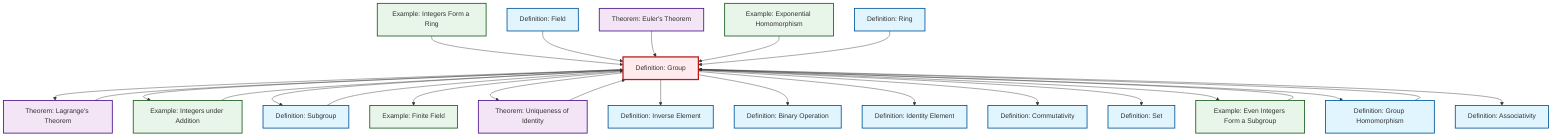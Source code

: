 graph TD
    classDef definition fill:#e1f5fe,stroke:#01579b,stroke-width:2px
    classDef theorem fill:#f3e5f5,stroke:#4a148c,stroke-width:2px
    classDef axiom fill:#fff3e0,stroke:#e65100,stroke-width:2px
    classDef example fill:#e8f5e9,stroke:#1b5e20,stroke-width:2px
    classDef current fill:#ffebee,stroke:#b71c1c,stroke-width:3px
    def-field["Definition: Field"]:::definition
    ex-exponential-homomorphism["Example: Exponential Homomorphism"]:::example
    thm-euler["Theorem: Euler's Theorem"]:::theorem
    def-subgroup["Definition: Subgroup"]:::definition
    def-set["Definition: Set"]:::definition
    def-group["Definition: Group"]:::definition
    thm-lagrange["Theorem: Lagrange's Theorem"]:::theorem
    ex-finite-field["Example: Finite Field"]:::example
    def-identity-element["Definition: Identity Element"]:::definition
    def-ring["Definition: Ring"]:::definition
    def-commutativity["Definition: Commutativity"]:::definition
    ex-integers-ring["Example: Integers Form a Ring"]:::example
    def-homomorphism["Definition: Group Homomorphism"]:::definition
    def-associativity["Definition: Associativity"]:::definition
    ex-even-integers-subgroup["Example: Even Integers Form a Subgroup"]:::example
    thm-unique-identity["Theorem: Uniqueness of Identity"]:::theorem
    def-binary-operation["Definition: Binary Operation"]:::definition
    ex-integers-addition["Example: Integers under Addition"]:::example
    def-inverse-element["Definition: Inverse Element"]:::definition
    def-group --> thm-lagrange
    def-group --> ex-integers-addition
    def-group --> def-subgroup
    def-group --> ex-finite-field
    def-group --> thm-unique-identity
    ex-integers-ring --> def-group
    def-subgroup --> def-group
    def-field --> def-group
    def-group --> def-inverse-element
    def-group --> def-binary-operation
    def-group --> def-identity-element
    def-homomorphism --> def-group
    thm-euler --> def-group
    ex-exponential-homomorphism --> def-group
    def-ring --> def-group
    def-group --> def-commutativity
    def-group --> def-set
    ex-even-integers-subgroup --> def-group
    def-group --> ex-even-integers-subgroup
    def-group --> def-homomorphism
    thm-lagrange --> def-group
    thm-unique-identity --> def-group
    ex-integers-addition --> def-group
    def-group --> def-associativity
    class def-group current